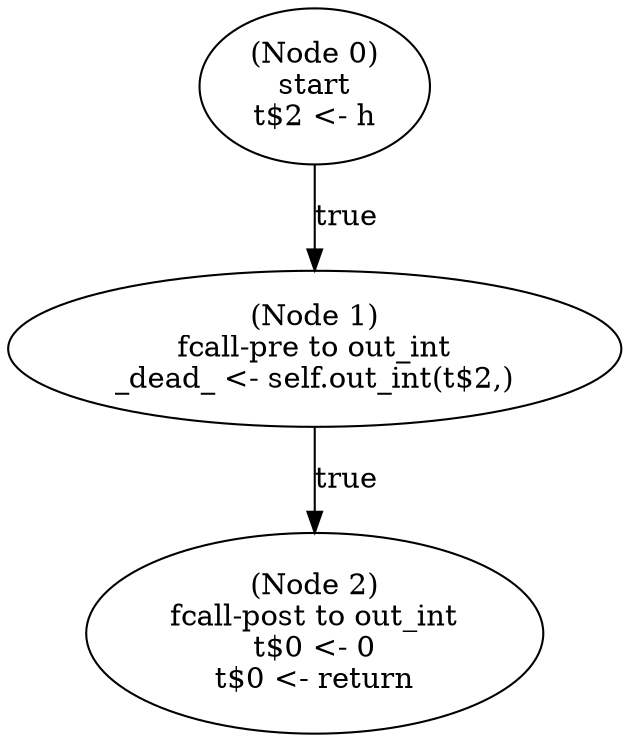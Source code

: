digraph printh_post {
  n0 [label="(Node 0)\nstart\nt$2 <- h\n"];
 n0 -> n1 [label="true"];
  n1 [label="(Node 1)\nfcall-pre to out_int\n_dead_ <- self.out_int(t$2,)\n"];
 n1 -> n2 [label="true"];
  n2 [label="(Node 2)\nfcall-post to out_int\nt$0 <- 0\nt$0 <- return\n"];
}
